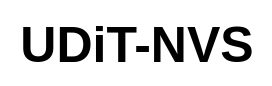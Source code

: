 <mxfile version="26.0.4">
  <diagram name="第 1 页" id="NjiP9BK6xy50x38nR00m">
    <mxGraphModel dx="1222" dy="1269" grid="0" gridSize="10" guides="1" tooltips="1" connect="1" arrows="1" fold="1" page="0" pageScale="1" pageWidth="827" pageHeight="1169" math="0" shadow="0">
      <root>
        <mxCell id="0" />
        <mxCell id="1" parent="0" />
        <mxCell id="fvwfvfFnf7SNEuH7nHS5-5" value="&lt;b&gt;UDiT-NVS&lt;/b&gt;" style="text;html=1;align=center;verticalAlign=middle;resizable=0;points=[];autosize=1;strokeColor=none;fillColor=none;fontSize=25;" vertex="1" parent="1">
          <mxGeometry x="131" y="-190" width="135" height="42" as="geometry" />
        </mxCell>
      </root>
    </mxGraphModel>
  </diagram>
</mxfile>
